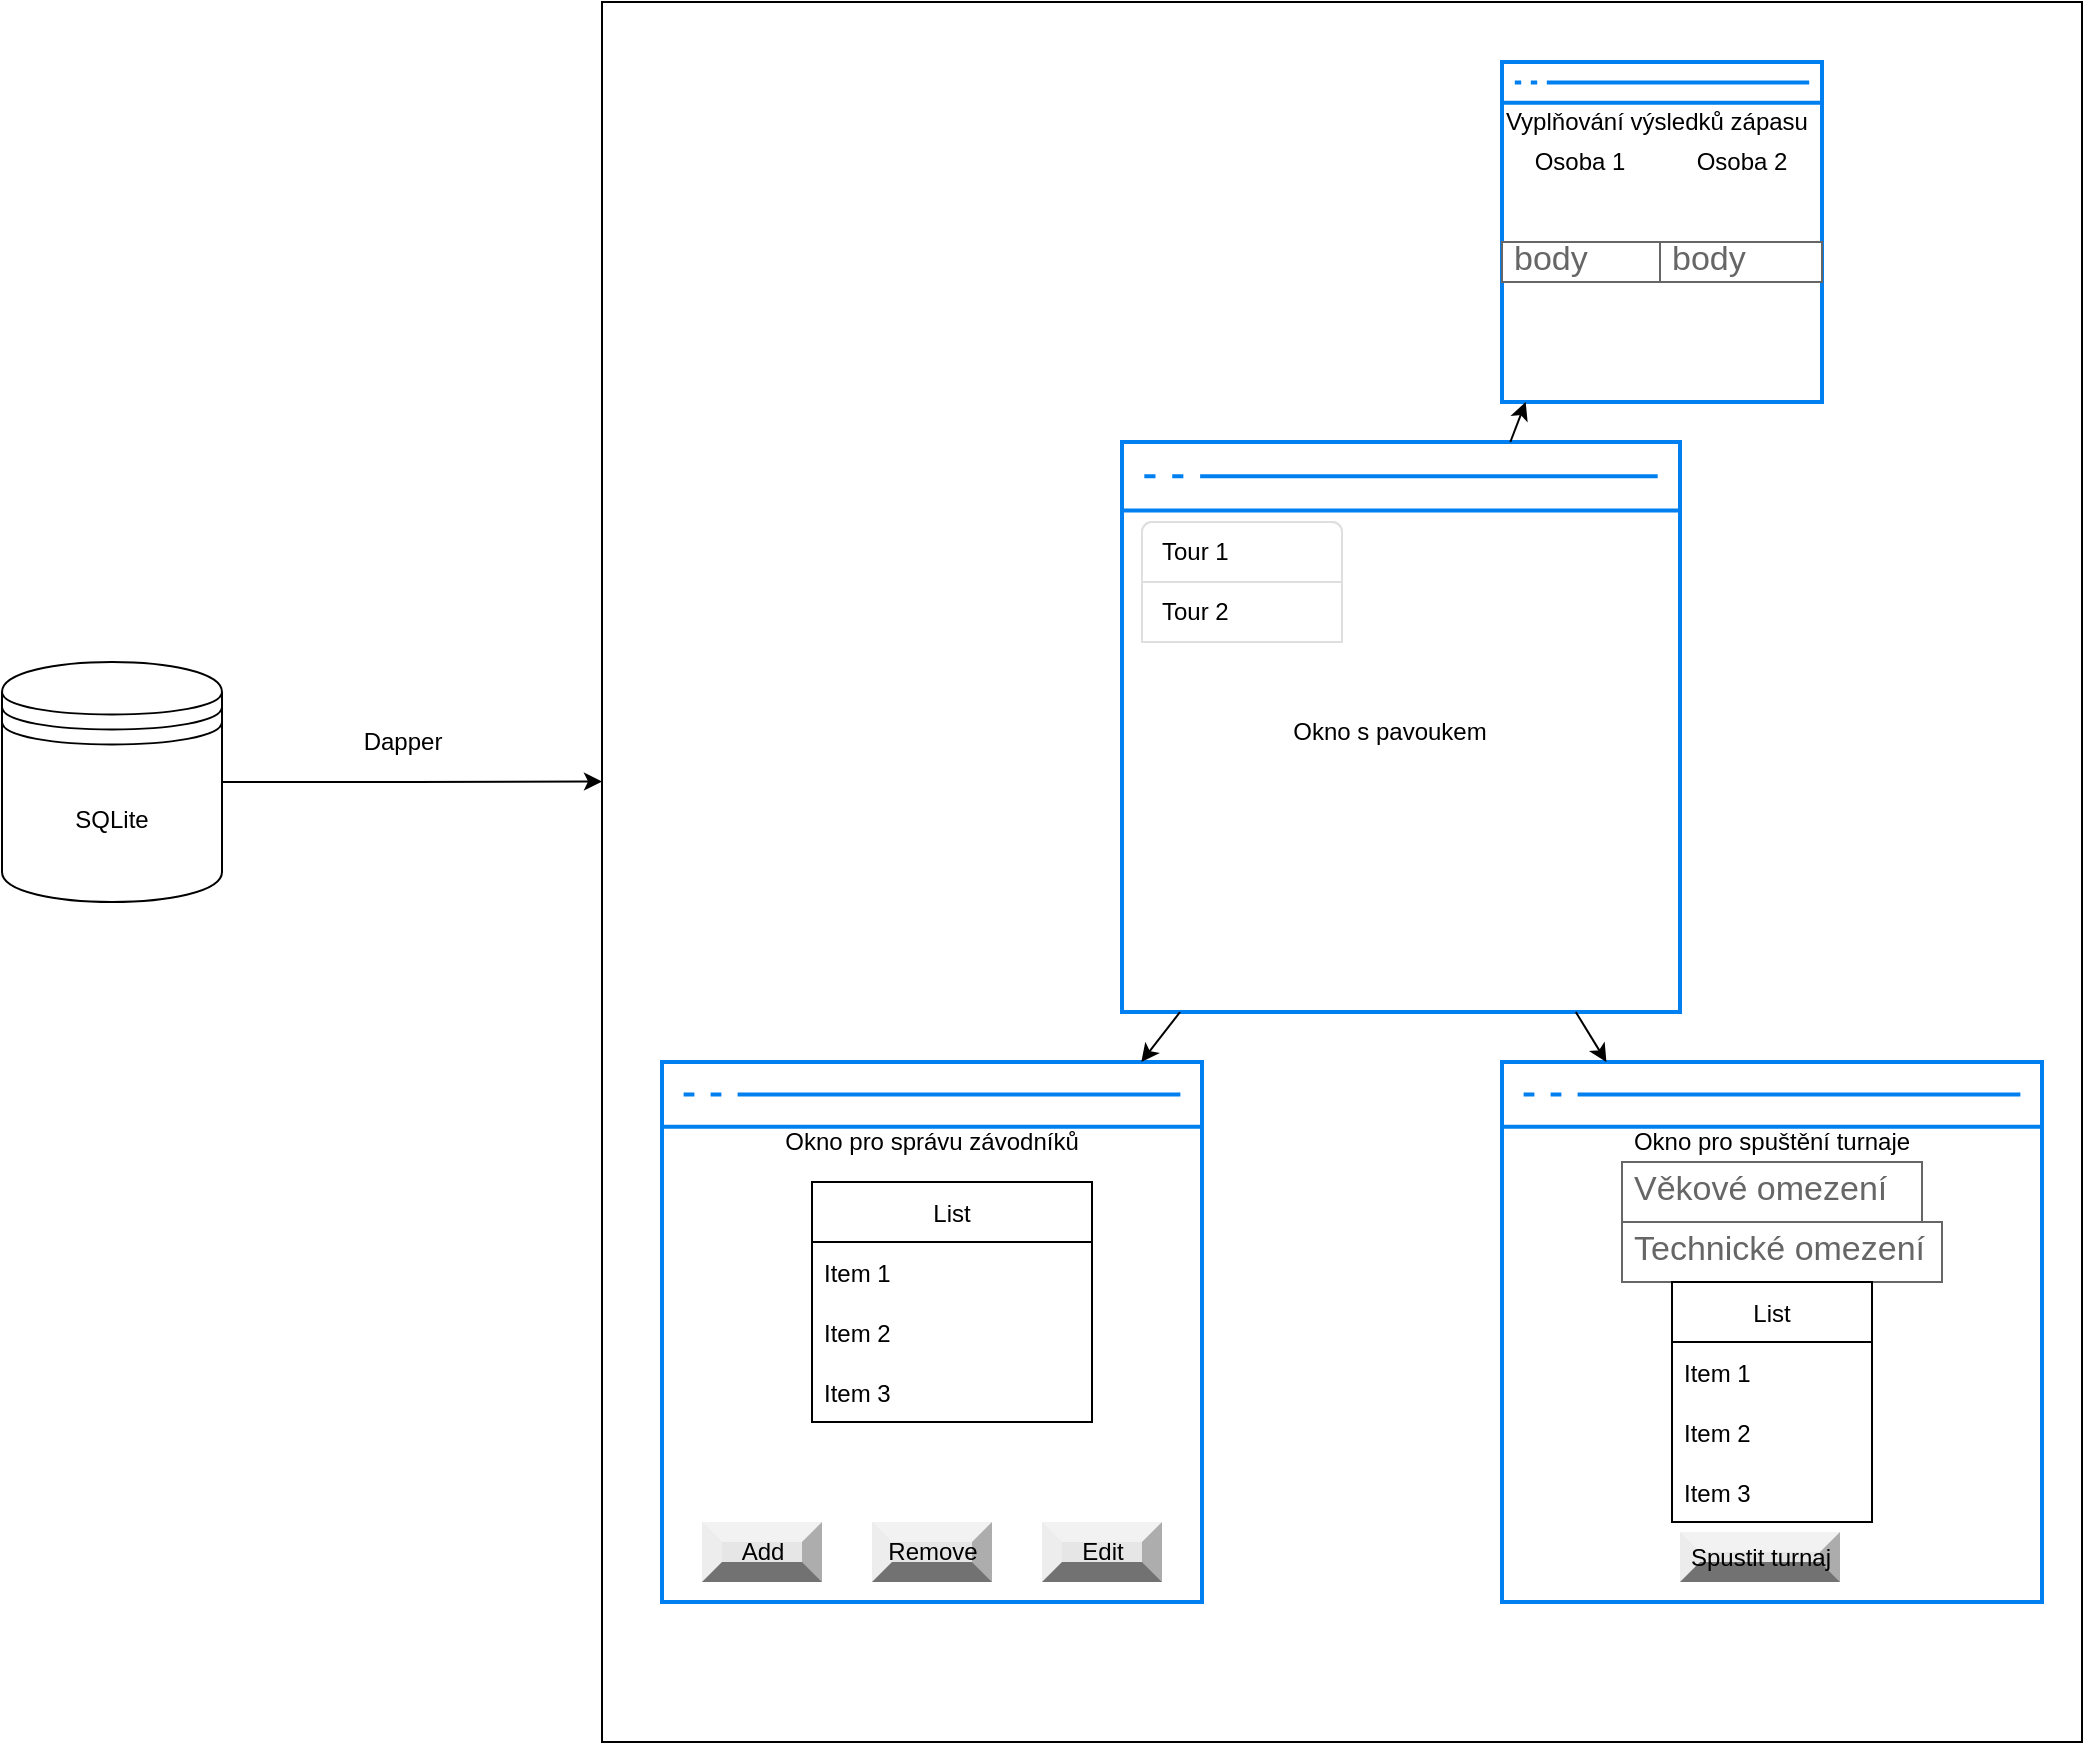 <mxfile version="18.0.1" type="device"><diagram id="C5RBs43oDa-KdzZeNtuy" name="Page-1"><mxGraphModel dx="2249" dy="1913" grid="1" gridSize="10" guides="1" tooltips="1" connect="1" arrows="1" fold="1" page="1" pageScale="1" pageWidth="827" pageHeight="1169" math="0" shadow="0"><root><mxCell id="WIyWlLk6GJQsqaUBKTNV-0"/><mxCell id="WIyWlLk6GJQsqaUBKTNV-1" parent="WIyWlLk6GJQsqaUBKTNV-0"/><mxCell id="b25e4omdStKd3qGz2TA5-3" value="" style="rounded=0;whiteSpace=wrap;html=1;" parent="WIyWlLk6GJQsqaUBKTNV-1" vertex="1"><mxGeometry x="20" y="-190" width="740" height="870" as="geometry"/></mxCell><mxCell id="b25e4omdStKd3qGz2TA5-0" value="" style="html=1;verticalLabelPosition=bottom;align=center;labelBackgroundColor=#ffffff;verticalAlign=top;strokeWidth=2;strokeColor=#0080F0;shadow=0;dashed=0;shape=mxgraph.ios7.icons.window;" parent="WIyWlLk6GJQsqaUBKTNV-1" vertex="1"><mxGeometry x="280" y="30" width="279" height="285" as="geometry"/></mxCell><mxCell id="lcigDYMtrAKNvOr5eTG5-6" style="edgeStyle=orthogonalEdgeStyle;rounded=0;orthogonalLoop=1;jettySize=auto;html=1;entryX=0;entryY=0.448;entryDx=0;entryDy=0;entryPerimeter=0;" edge="1" parent="WIyWlLk6GJQsqaUBKTNV-1" source="b25e4omdStKd3qGz2TA5-1" target="b25e4omdStKd3qGz2TA5-3"><mxGeometry relative="1" as="geometry"/></mxCell><mxCell id="b25e4omdStKd3qGz2TA5-1" value="SQLite" style="shape=datastore;whiteSpace=wrap;html=1;" parent="WIyWlLk6GJQsqaUBKTNV-1" vertex="1"><mxGeometry x="-280" y="140" width="110" height="120" as="geometry"/></mxCell><mxCell id="b25e4omdStKd3qGz2TA5-5" value="Dapper" style="text;html=1;align=center;verticalAlign=middle;resizable=0;points=[];autosize=1;strokeColor=none;fillColor=none;" parent="WIyWlLk6GJQsqaUBKTNV-1" vertex="1"><mxGeometry x="-110" y="170" width="60" height="20" as="geometry"/></mxCell><mxCell id="b25e4omdStKd3qGz2TA5-10" value="Okno s pavoukem" style="text;html=1;strokeColor=none;fillColor=none;align=center;verticalAlign=middle;whiteSpace=wrap;rounded=0;" parent="WIyWlLk6GJQsqaUBKTNV-1" vertex="1"><mxGeometry x="334" y="150" width="160" height="50" as="geometry"/></mxCell><mxCell id="b25e4omdStKd3qGz2TA5-11" value="" style="html=1;verticalLabelPosition=bottom;align=center;labelBackgroundColor=#ffffff;verticalAlign=top;strokeWidth=2;strokeColor=#0080F0;shadow=0;dashed=0;shape=mxgraph.ios7.icons.window;" parent="WIyWlLk6GJQsqaUBKTNV-1" vertex="1"><mxGeometry x="50" y="340" width="270" height="270" as="geometry"/></mxCell><mxCell id="b25e4omdStKd3qGz2TA5-12" value="" style="endArrow=classic;html=1;rounded=0;" parent="WIyWlLk6GJQsqaUBKTNV-1" source="b25e4omdStKd3qGz2TA5-0" target="b25e4omdStKd3qGz2TA5-11" edge="1"><mxGeometry width="50" height="50" relative="1" as="geometry"><mxPoint x="390" y="410" as="sourcePoint"/><mxPoint x="440" y="360" as="targetPoint"/></mxGeometry></mxCell><mxCell id="b25e4omdStKd3qGz2TA5-13" value="Okno pro správu závodníků" style="text;html=1;strokeColor=none;fillColor=none;align=center;verticalAlign=middle;whiteSpace=wrap;rounded=0;" parent="WIyWlLk6GJQsqaUBKTNV-1" vertex="1"><mxGeometry x="60" y="360" width="250" height="40" as="geometry"/></mxCell><mxCell id="b25e4omdStKd3qGz2TA5-18" value="Add" style="labelPosition=center;verticalLabelPosition=middle;align=center;html=1;shape=mxgraph.basic.shaded_button;dx=10;fillColor=#E6E6E6;strokeColor=none;" parent="WIyWlLk6GJQsqaUBKTNV-1" vertex="1"><mxGeometry x="70" y="570" width="60" height="30" as="geometry"/></mxCell><mxCell id="b25e4omdStKd3qGz2TA5-19" value="Remove" style="labelPosition=center;verticalLabelPosition=middle;align=center;html=1;shape=mxgraph.basic.shaded_button;dx=10;fillColor=#E6E6E6;strokeColor=none;" parent="WIyWlLk6GJQsqaUBKTNV-1" vertex="1"><mxGeometry x="155" y="570" width="60" height="30" as="geometry"/></mxCell><mxCell id="b25e4omdStKd3qGz2TA5-20" value="Edit" style="labelPosition=center;verticalLabelPosition=middle;align=center;html=1;shape=mxgraph.basic.shaded_button;dx=10;fillColor=#E6E6E6;strokeColor=none;" parent="WIyWlLk6GJQsqaUBKTNV-1" vertex="1"><mxGeometry x="240" y="570" width="60" height="30" as="geometry"/></mxCell><mxCell id="b25e4omdStKd3qGz2TA5-21" value="" style="html=1;verticalLabelPosition=bottom;align=center;labelBackgroundColor=#ffffff;verticalAlign=top;strokeWidth=2;strokeColor=#0080F0;shadow=0;dashed=0;shape=mxgraph.ios7.icons.window;" parent="WIyWlLk6GJQsqaUBKTNV-1" vertex="1"><mxGeometry x="470" y="340" width="270" height="270" as="geometry"/></mxCell><mxCell id="b25e4omdStKd3qGz2TA5-22" value="" style="endArrow=classic;html=1;rounded=0;" parent="WIyWlLk6GJQsqaUBKTNV-1" source="b25e4omdStKd3qGz2TA5-0" target="b25e4omdStKd3qGz2TA5-21" edge="1"><mxGeometry width="50" height="50" relative="1" as="geometry"><mxPoint x="320.067" y="325" as="sourcePoint"/><mxPoint x="300.525" y="350" as="targetPoint"/></mxGeometry></mxCell><mxCell id="b25e4omdStKd3qGz2TA5-23" value="Okno pro spuštění turnaje" style="text;html=1;strokeColor=none;fillColor=none;align=center;verticalAlign=middle;whiteSpace=wrap;rounded=0;" parent="WIyWlLk6GJQsqaUBKTNV-1" vertex="1"><mxGeometry x="480" y="360" width="250" height="40" as="geometry"/></mxCell><mxCell id="b25e4omdStKd3qGz2TA5-24" value="Věkové omezení" style="strokeWidth=1;shadow=0;dashed=0;align=center;html=1;shape=mxgraph.mockup.text.textBox;fontColor=#666666;align=left;fontSize=17;spacingLeft=4;spacingTop=-3;strokeColor=#666666;mainText=" parent="WIyWlLk6GJQsqaUBKTNV-1" vertex="1"><mxGeometry x="530" y="390" width="150" height="30" as="geometry"/></mxCell><mxCell id="b25e4omdStKd3qGz2TA5-25" value="Technické omezení" style="strokeWidth=1;shadow=0;dashed=0;align=center;html=1;shape=mxgraph.mockup.text.textBox;fontColor=#666666;align=left;fontSize=17;spacingLeft=4;spacingTop=-3;strokeColor=#666666;mainText=" parent="WIyWlLk6GJQsqaUBKTNV-1" vertex="1"><mxGeometry x="530" y="420" width="160" height="30" as="geometry"/></mxCell><mxCell id="b25e4omdStKd3qGz2TA5-26" value="List" style="swimlane;fontStyle=0;childLayout=stackLayout;horizontal=1;startSize=30;horizontalStack=0;resizeParent=1;resizeParentMax=0;resizeLast=0;collapsible=1;marginBottom=0;" parent="WIyWlLk6GJQsqaUBKTNV-1" vertex="1"><mxGeometry x="125" y="400" width="140" height="120" as="geometry"/></mxCell><mxCell id="b25e4omdStKd3qGz2TA5-27" value="Item 1" style="text;strokeColor=none;fillColor=none;align=left;verticalAlign=middle;spacingLeft=4;spacingRight=4;overflow=hidden;points=[[0,0.5],[1,0.5]];portConstraint=eastwest;rotatable=0;" parent="b25e4omdStKd3qGz2TA5-26" vertex="1"><mxGeometry y="30" width="140" height="30" as="geometry"/></mxCell><mxCell id="b25e4omdStKd3qGz2TA5-28" value="Item 2" style="text;strokeColor=none;fillColor=none;align=left;verticalAlign=middle;spacingLeft=4;spacingRight=4;overflow=hidden;points=[[0,0.5],[1,0.5]];portConstraint=eastwest;rotatable=0;" parent="b25e4omdStKd3qGz2TA5-26" vertex="1"><mxGeometry y="60" width="140" height="30" as="geometry"/></mxCell><mxCell id="b25e4omdStKd3qGz2TA5-29" value="Item 3" style="text;strokeColor=none;fillColor=none;align=left;verticalAlign=middle;spacingLeft=4;spacingRight=4;overflow=hidden;points=[[0,0.5],[1,0.5]];portConstraint=eastwest;rotatable=0;" parent="b25e4omdStKd3qGz2TA5-26" vertex="1"><mxGeometry y="90" width="140" height="30" as="geometry"/></mxCell><mxCell id="b25e4omdStKd3qGz2TA5-14" value="List" style="swimlane;fontStyle=0;childLayout=stackLayout;horizontal=1;startSize=30;horizontalStack=0;resizeParent=1;resizeParentMax=0;resizeLast=0;collapsible=1;marginBottom=0;" parent="WIyWlLk6GJQsqaUBKTNV-1" vertex="1"><mxGeometry x="555" y="450" width="100" height="120" as="geometry"/></mxCell><mxCell id="b25e4omdStKd3qGz2TA5-15" value="Item 1" style="text;strokeColor=none;fillColor=none;align=left;verticalAlign=middle;spacingLeft=4;spacingRight=4;overflow=hidden;points=[[0,0.5],[1,0.5]];portConstraint=eastwest;rotatable=0;" parent="b25e4omdStKd3qGz2TA5-14" vertex="1"><mxGeometry y="30" width="100" height="30" as="geometry"/></mxCell><mxCell id="b25e4omdStKd3qGz2TA5-16" value="Item 2" style="text;strokeColor=none;fillColor=none;align=left;verticalAlign=middle;spacingLeft=4;spacingRight=4;overflow=hidden;points=[[0,0.5],[1,0.5]];portConstraint=eastwest;rotatable=0;" parent="b25e4omdStKd3qGz2TA5-14" vertex="1"><mxGeometry y="60" width="100" height="30" as="geometry"/></mxCell><mxCell id="b25e4omdStKd3qGz2TA5-17" value="Item 3" style="text;strokeColor=none;fillColor=none;align=left;verticalAlign=middle;spacingLeft=4;spacingRight=4;overflow=hidden;points=[[0,0.5],[1,0.5]];portConstraint=eastwest;rotatable=0;" parent="b25e4omdStKd3qGz2TA5-14" vertex="1"><mxGeometry y="90" width="100" height="30" as="geometry"/></mxCell><mxCell id="b25e4omdStKd3qGz2TA5-30" value="Spustit turnaj" style="labelPosition=center;verticalLabelPosition=middle;align=center;html=1;shape=mxgraph.basic.shaded_button;dx=10;fillColor=#E6E6E6;strokeColor=none;" parent="WIyWlLk6GJQsqaUBKTNV-1" vertex="1"><mxGeometry x="559" y="575" width="80" height="25" as="geometry"/></mxCell><mxCell id="lcigDYMtrAKNvOr5eTG5-1" value="" style="html=1;verticalLabelPosition=bottom;align=center;labelBackgroundColor=#ffffff;verticalAlign=top;strokeWidth=2;strokeColor=#0080F0;shadow=0;dashed=0;shape=mxgraph.ios7.icons.window;" vertex="1" parent="WIyWlLk6GJQsqaUBKTNV-1"><mxGeometry x="470" y="-160" width="160" height="170" as="geometry"/></mxCell><mxCell id="lcigDYMtrAKNvOr5eTG5-4" value="" style="endArrow=classic;html=1;rounded=0;entryX=0.074;entryY=1;entryDx=0;entryDy=0;entryPerimeter=0;" edge="1" parent="WIyWlLk6GJQsqaUBKTNV-1" source="b25e4omdStKd3qGz2TA5-0" target="lcigDYMtrAKNvOr5eTG5-1"><mxGeometry width="50" height="50" relative="1" as="geometry"><mxPoint x="340" y="160" as="sourcePoint"/><mxPoint x="390" y="110" as="targetPoint"/></mxGeometry></mxCell><mxCell id="lcigDYMtrAKNvOr5eTG5-11" value="" style="html=1;shadow=0;dashed=0;shape=mxgraph.bootstrap.rrect;rSize=5;strokeColor=#DFDFDF;html=1;whiteSpace=wrap;fillColor=#FFFFFF;fontColor=#000000;" vertex="1" parent="WIyWlLk6GJQsqaUBKTNV-1"><mxGeometry x="290" y="70" width="100" height="60" as="geometry"/></mxCell><mxCell id="lcigDYMtrAKNvOr5eTG5-12" value="Tour 1" style="strokeColor=inherit;fillColor=inherit;gradientColor=inherit;fontColor=inherit;html=1;shadow=0;dashed=0;shape=mxgraph.bootstrap.topButton;rSize=5;perimeter=none;whiteSpace=wrap;resizeWidth=1;align=left;spacing=10;" vertex="1" parent="lcigDYMtrAKNvOr5eTG5-11"><mxGeometry width="100" height="30" relative="1" as="geometry"/></mxCell><mxCell id="lcigDYMtrAKNvOr5eTG5-13" value="Tour 2" style="strokeColor=inherit;fillColor=inherit;gradientColor=inherit;fontColor=inherit;html=1;shadow=0;dashed=0;perimeter=none;whiteSpace=wrap;resizeWidth=1;align=left;spacing=10;" vertex="1" parent="lcigDYMtrAKNvOr5eTG5-11"><mxGeometry width="100" height="30" relative="1" as="geometry"><mxPoint y="30" as="offset"/></mxGeometry></mxCell><mxCell id="lcigDYMtrAKNvOr5eTG5-15" value="Vyplňování výsledků zápasu" style="text;html=1;strokeColor=none;fillColor=none;align=center;verticalAlign=middle;whiteSpace=wrap;rounded=0;" vertex="1" parent="WIyWlLk6GJQsqaUBKTNV-1"><mxGeometry x="465" y="-140" width="165" height="20" as="geometry"/></mxCell><mxCell id="lcigDYMtrAKNvOr5eTG5-16" value="Osoba 1" style="text;html=1;strokeColor=none;fillColor=none;align=center;verticalAlign=middle;whiteSpace=wrap;rounded=0;" vertex="1" parent="WIyWlLk6GJQsqaUBKTNV-1"><mxGeometry x="459" y="-120" width="100" height="20" as="geometry"/></mxCell><mxCell id="lcigDYMtrAKNvOr5eTG5-17" value="Osoba 2" style="text;html=1;strokeColor=none;fillColor=none;align=center;verticalAlign=middle;whiteSpace=wrap;rounded=0;" vertex="1" parent="WIyWlLk6GJQsqaUBKTNV-1"><mxGeometry x="539.5" y="-120" width="100" height="20" as="geometry"/></mxCell><mxCell id="lcigDYMtrAKNvOr5eTG5-18" value="body" style="strokeWidth=1;shadow=0;dashed=0;align=center;html=1;shape=mxgraph.mockup.text.textBox;fontColor=#666666;align=left;fontSize=17;spacingLeft=4;spacingTop=-3;strokeColor=#666666;mainText=" vertex="1" parent="WIyWlLk6GJQsqaUBKTNV-1"><mxGeometry x="470" y="-70" width="81" height="20" as="geometry"/></mxCell><mxCell id="lcigDYMtrAKNvOr5eTG5-19" value="body" style="strokeWidth=1;shadow=0;dashed=0;align=center;html=1;shape=mxgraph.mockup.text.textBox;fontColor=#666666;align=left;fontSize=17;spacingLeft=4;spacingTop=-3;strokeColor=#666666;mainText=" vertex="1" parent="WIyWlLk6GJQsqaUBKTNV-1"><mxGeometry x="549" y="-70" width="81" height="20" as="geometry"/></mxCell></root></mxGraphModel></diagram></mxfile>